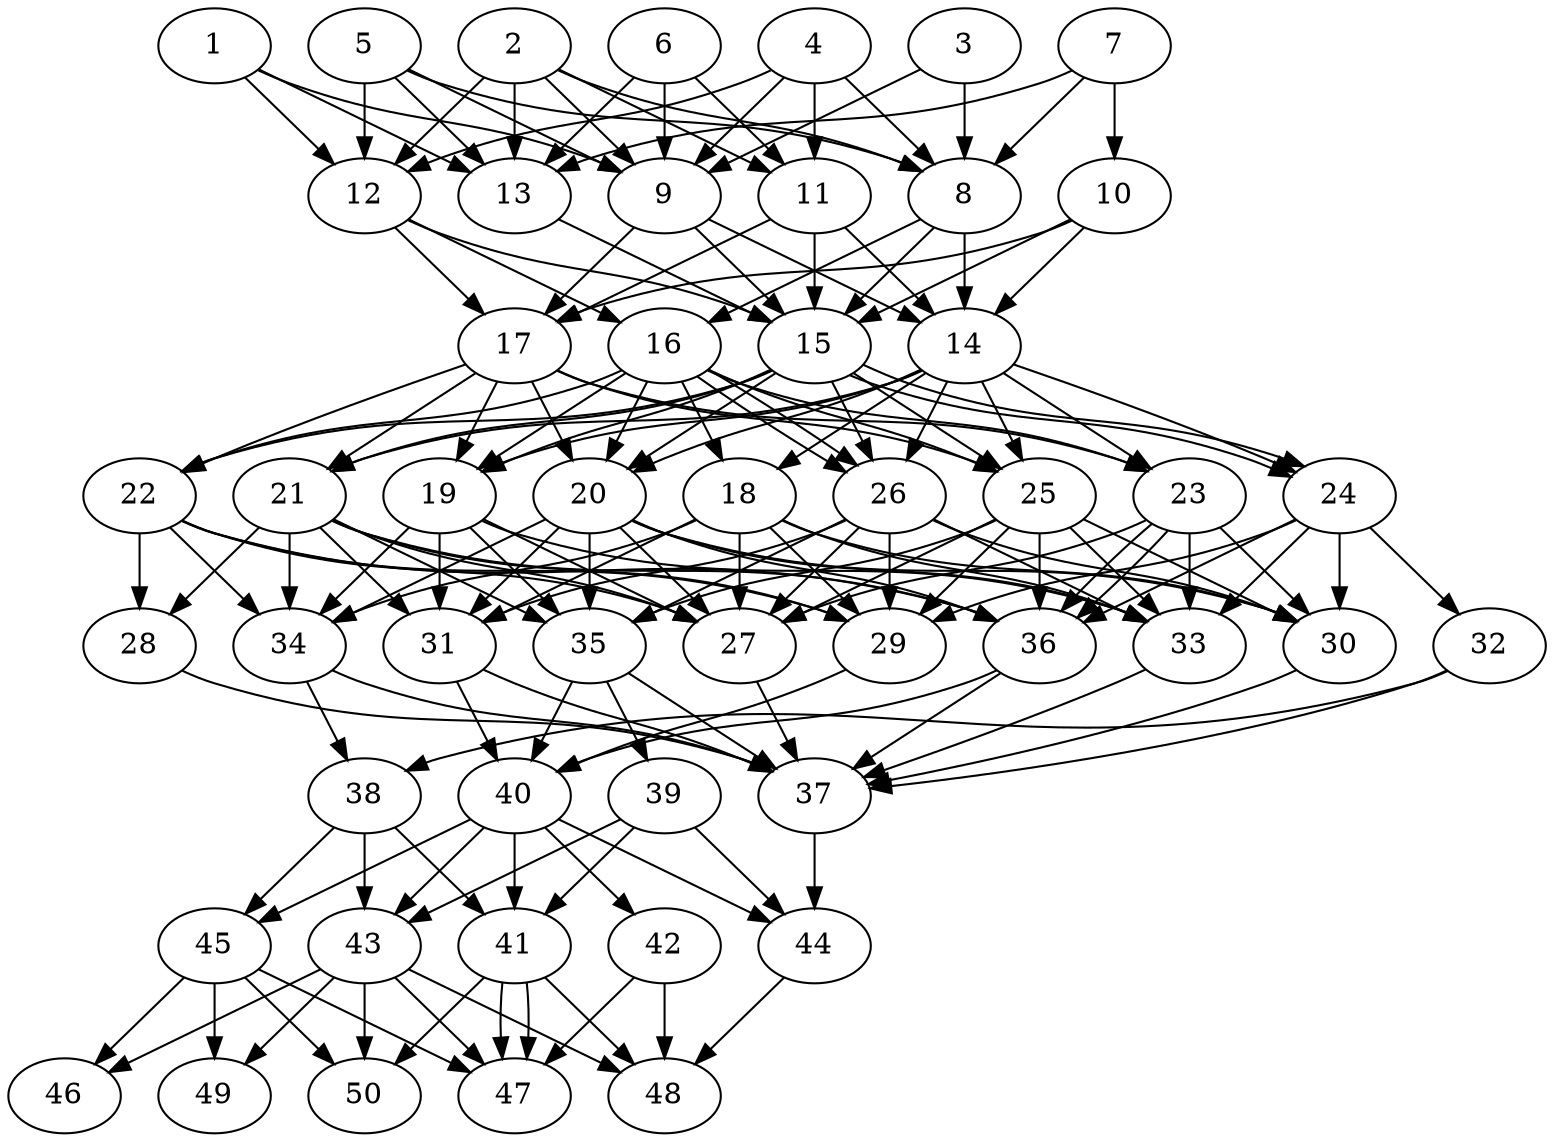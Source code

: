 // DAG automatically generated by daggen at Tue Aug  6 16:32:29 2019
// ./daggen --dot -n 50 --ccr 0.5 --fat 0.5 --regular 0.5 --density 0.9 --mindata 5242880 --maxdata 52428800 
digraph G {
  1 [size="82452480", alpha="0.01", expect_size="41226240"] 
  1 -> 9 [size ="41226240"]
  1 -> 12 [size ="41226240"]
  1 -> 13 [size ="41226240"]
  2 [size="101437440", alpha="0.05", expect_size="50718720"] 
  2 -> 8 [size ="50718720"]
  2 -> 9 [size ="50718720"]
  2 -> 11 [size ="50718720"]
  2 -> 12 [size ="50718720"]
  2 -> 13 [size ="50718720"]
  3 [size="70680576", alpha="0.15", expect_size="35340288"] 
  3 -> 8 [size ="35340288"]
  3 -> 9 [size ="35340288"]
  4 [size="11055104", alpha="0.04", expect_size="5527552"] 
  4 -> 8 [size ="5527552"]
  4 -> 9 [size ="5527552"]
  4 -> 11 [size ="5527552"]
  4 -> 12 [size ="5527552"]
  5 [size="46411776", alpha="0.08", expect_size="23205888"] 
  5 -> 8 [size ="23205888"]
  5 -> 9 [size ="23205888"]
  5 -> 12 [size ="23205888"]
  5 -> 13 [size ="23205888"]
  6 [size="55439360", alpha="0.14", expect_size="27719680"] 
  6 -> 9 [size ="27719680"]
  6 -> 11 [size ="27719680"]
  6 -> 13 [size ="27719680"]
  7 [size="76470272", alpha="0.15", expect_size="38235136"] 
  7 -> 8 [size ="38235136"]
  7 -> 10 [size ="38235136"]
  7 -> 13 [size ="38235136"]
  8 [size="23490560", alpha="0.07", expect_size="11745280"] 
  8 -> 14 [size ="11745280"]
  8 -> 15 [size ="11745280"]
  8 -> 16 [size ="11745280"]
  9 [size="58779648", alpha="0.05", expect_size="29389824"] 
  9 -> 14 [size ="29389824"]
  9 -> 15 [size ="29389824"]
  9 -> 17 [size ="29389824"]
  10 [size="52443136", alpha="0.11", expect_size="26221568"] 
  10 -> 14 [size ="26221568"]
  10 -> 15 [size ="26221568"]
  10 -> 17 [size ="26221568"]
  11 [size="104511488", alpha="0.13", expect_size="52255744"] 
  11 -> 14 [size ="52255744"]
  11 -> 15 [size ="52255744"]
  11 -> 17 [size ="52255744"]
  12 [size="15050752", alpha="0.16", expect_size="7525376"] 
  12 -> 15 [size ="7525376"]
  12 -> 16 [size ="7525376"]
  12 -> 17 [size ="7525376"]
  13 [size="40282112", alpha="0.07", expect_size="20141056"] 
  13 -> 15 [size ="20141056"]
  14 [size="18630656", alpha="0.11", expect_size="9315328"] 
  14 -> 18 [size ="9315328"]
  14 -> 19 [size ="9315328"]
  14 -> 20 [size ="9315328"]
  14 -> 21 [size ="9315328"]
  14 -> 23 [size ="9315328"]
  14 -> 24 [size ="9315328"]
  14 -> 25 [size ="9315328"]
  14 -> 26 [size ="9315328"]
  15 [size="35465216", alpha="0.18", expect_size="17732608"] 
  15 -> 19 [size ="17732608"]
  15 -> 20 [size ="17732608"]
  15 -> 21 [size ="17732608"]
  15 -> 22 [size ="17732608"]
  15 -> 24 [size ="17732608"]
  15 -> 24 [size ="17732608"]
  15 -> 25 [size ="17732608"]
  15 -> 26 [size ="17732608"]
  16 [size="72824832", alpha="0.10", expect_size="36412416"] 
  16 -> 18 [size ="36412416"]
  16 -> 19 [size ="36412416"]
  16 -> 20 [size ="36412416"]
  16 -> 22 [size ="36412416"]
  16 -> 23 [size ="36412416"]
  16 -> 25 [size ="36412416"]
  16 -> 26 [size ="36412416"]
  16 -> 26 [size ="36412416"]
  17 [size="42278912", alpha="0.15", expect_size="21139456"] 
  17 -> 19 [size ="21139456"]
  17 -> 20 [size ="21139456"]
  17 -> 21 [size ="21139456"]
  17 -> 22 [size ="21139456"]
  17 -> 23 [size ="21139456"]
  17 -> 25 [size ="21139456"]
  18 [size="20277248", alpha="0.06", expect_size="10138624"] 
  18 -> 27 [size ="10138624"]
  18 -> 29 [size ="10138624"]
  18 -> 30 [size ="10138624"]
  18 -> 31 [size ="10138624"]
  18 -> 33 [size ="10138624"]
  18 -> 34 [size ="10138624"]
  19 [size="55214080", alpha="0.19", expect_size="27607040"] 
  19 -> 27 [size ="27607040"]
  19 -> 31 [size ="27607040"]
  19 -> 33 [size ="27607040"]
  19 -> 34 [size ="27607040"]
  19 -> 35 [size ="27607040"]
  20 [size="81102848", alpha="0.15", expect_size="40551424"] 
  20 -> 27 [size ="40551424"]
  20 -> 30 [size ="40551424"]
  20 -> 31 [size ="40551424"]
  20 -> 33 [size ="40551424"]
  20 -> 34 [size ="40551424"]
  20 -> 35 [size ="40551424"]
  20 -> 36 [size ="40551424"]
  21 [size="39579648", alpha="0.06", expect_size="19789824"] 
  21 -> 27 [size ="19789824"]
  21 -> 28 [size ="19789824"]
  21 -> 29 [size ="19789824"]
  21 -> 31 [size ="19789824"]
  21 -> 34 [size ="19789824"]
  21 -> 35 [size ="19789824"]
  21 -> 36 [size ="19789824"]
  22 [size="101402624", alpha="0.16", expect_size="50701312"] 
  22 -> 27 [size ="50701312"]
  22 -> 28 [size ="50701312"]
  22 -> 29 [size ="50701312"]
  22 -> 34 [size ="50701312"]
  22 -> 36 [size ="50701312"]
  23 [size="84289536", alpha="0.19", expect_size="42144768"] 
  23 -> 27 [size ="42144768"]
  23 -> 30 [size ="42144768"]
  23 -> 33 [size ="42144768"]
  23 -> 36 [size ="42144768"]
  23 -> 36 [size ="42144768"]
  24 [size="23584768", alpha="0.02", expect_size="11792384"] 
  24 -> 29 [size ="11792384"]
  24 -> 30 [size ="11792384"]
  24 -> 32 [size ="11792384"]
  24 -> 33 [size ="11792384"]
  24 -> 36 [size ="11792384"]
  25 [size="77441024", alpha="0.13", expect_size="38720512"] 
  25 -> 27 [size ="38720512"]
  25 -> 29 [size ="38720512"]
  25 -> 30 [size ="38720512"]
  25 -> 33 [size ="38720512"]
  25 -> 35 [size ="38720512"]
  25 -> 36 [size ="38720512"]
  26 [size="68626432", alpha="0.13", expect_size="34313216"] 
  26 -> 27 [size ="34313216"]
  26 -> 29 [size ="34313216"]
  26 -> 30 [size ="34313216"]
  26 -> 31 [size ="34313216"]
  26 -> 33 [size ="34313216"]
  26 -> 35 [size ="34313216"]
  27 [size="21854208", alpha="0.08", expect_size="10927104"] 
  27 -> 37 [size ="10927104"]
  28 [size="94347264", alpha="0.05", expect_size="47173632"] 
  28 -> 37 [size ="47173632"]
  29 [size="29483008", alpha="0.12", expect_size="14741504"] 
  29 -> 40 [size ="14741504"]
  30 [size="25497600", alpha="0.08", expect_size="12748800"] 
  30 -> 37 [size ="12748800"]
  31 [size="95842304", alpha="0.04", expect_size="47921152"] 
  31 -> 37 [size ="47921152"]
  31 -> 40 [size ="47921152"]
  32 [size="29366272", alpha="0.01", expect_size="14683136"] 
  32 -> 37 [size ="14683136"]
  32 -> 38 [size ="14683136"]
  33 [size="11395072", alpha="0.05", expect_size="5697536"] 
  33 -> 37 [size ="5697536"]
  34 [size="102125568", alpha="0.10", expect_size="51062784"] 
  34 -> 37 [size ="51062784"]
  34 -> 38 [size ="51062784"]
  35 [size="19009536", alpha="0.00", expect_size="9504768"] 
  35 -> 37 [size ="9504768"]
  35 -> 39 [size ="9504768"]
  35 -> 40 [size ="9504768"]
  36 [size="81092608", alpha="0.04", expect_size="40546304"] 
  36 -> 37 [size ="40546304"]
  36 -> 40 [size ="40546304"]
  37 [size="50210816", alpha="0.14", expect_size="25105408"] 
  37 -> 44 [size ="25105408"]
  38 [size="86722560", alpha="0.07", expect_size="43361280"] 
  38 -> 41 [size ="43361280"]
  38 -> 43 [size ="43361280"]
  38 -> 45 [size ="43361280"]
  39 [size="14891008", alpha="0.09", expect_size="7445504"] 
  39 -> 41 [size ="7445504"]
  39 -> 43 [size ="7445504"]
  39 -> 44 [size ="7445504"]
  40 [size="71755776", alpha="0.05", expect_size="35877888"] 
  40 -> 41 [size ="35877888"]
  40 -> 42 [size ="35877888"]
  40 -> 43 [size ="35877888"]
  40 -> 44 [size ="35877888"]
  40 -> 45 [size ="35877888"]
  41 [size="16158720", alpha="0.08", expect_size="8079360"] 
  41 -> 47 [size ="8079360"]
  41 -> 47 [size ="8079360"]
  41 -> 48 [size ="8079360"]
  41 -> 50 [size ="8079360"]
  42 [size="36497408", alpha="0.11", expect_size="18248704"] 
  42 -> 47 [size ="18248704"]
  42 -> 48 [size ="18248704"]
  43 [size="42964992", alpha="0.09", expect_size="21482496"] 
  43 -> 46 [size ="21482496"]
  43 -> 47 [size ="21482496"]
  43 -> 48 [size ="21482496"]
  43 -> 49 [size ="21482496"]
  43 -> 50 [size ="21482496"]
  44 [size="65359872", alpha="0.09", expect_size="32679936"] 
  44 -> 48 [size ="32679936"]
  45 [size="17453056", alpha="0.04", expect_size="8726528"] 
  45 -> 46 [size ="8726528"]
  45 -> 47 [size ="8726528"]
  45 -> 49 [size ="8726528"]
  45 -> 50 [size ="8726528"]
  46 [size="18599936", alpha="0.12", expect_size="9299968"] 
  47 [size="36765696", alpha="0.01", expect_size="18382848"] 
  48 [size="103745536", alpha="0.09", expect_size="51872768"] 
  49 [size="40585216", alpha="0.20", expect_size="20292608"] 
  50 [size="80760832", alpha="0.15", expect_size="40380416"] 
}
